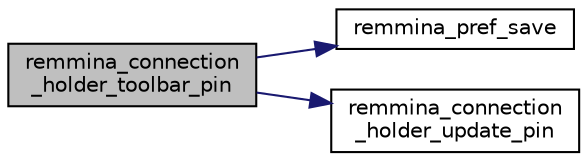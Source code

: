 digraph "remmina_connection_holder_toolbar_pin"
{
  edge [fontname="Helvetica",fontsize="10",labelfontname="Helvetica",labelfontsize="10"];
  node [fontname="Helvetica",fontsize="10",shape=record];
  rankdir="LR";
  Node7587 [label="remmina_connection\l_holder_toolbar_pin",height=0.2,width=0.4,color="black", fillcolor="grey75", style="filled", fontcolor="black"];
  Node7587 -> Node7588 [color="midnightblue",fontsize="10",style="solid",fontname="Helvetica"];
  Node7588 [label="remmina_pref_save",height=0.2,width=0.4,color="black", fillcolor="white", style="filled",URL="$remmina__pref_8c.html#a1c614a5e7dc3cd415be6e0a926e26983"];
  Node7587 -> Node7589 [color="midnightblue",fontsize="10",style="solid",fontname="Helvetica"];
  Node7589 [label="remmina_connection\l_holder_update_pin",height=0.2,width=0.4,color="black", fillcolor="white", style="filled",URL="$remmina__connection__window_8c.html#aac226c5115a432b09cff71ecd772ea6c"];
}
